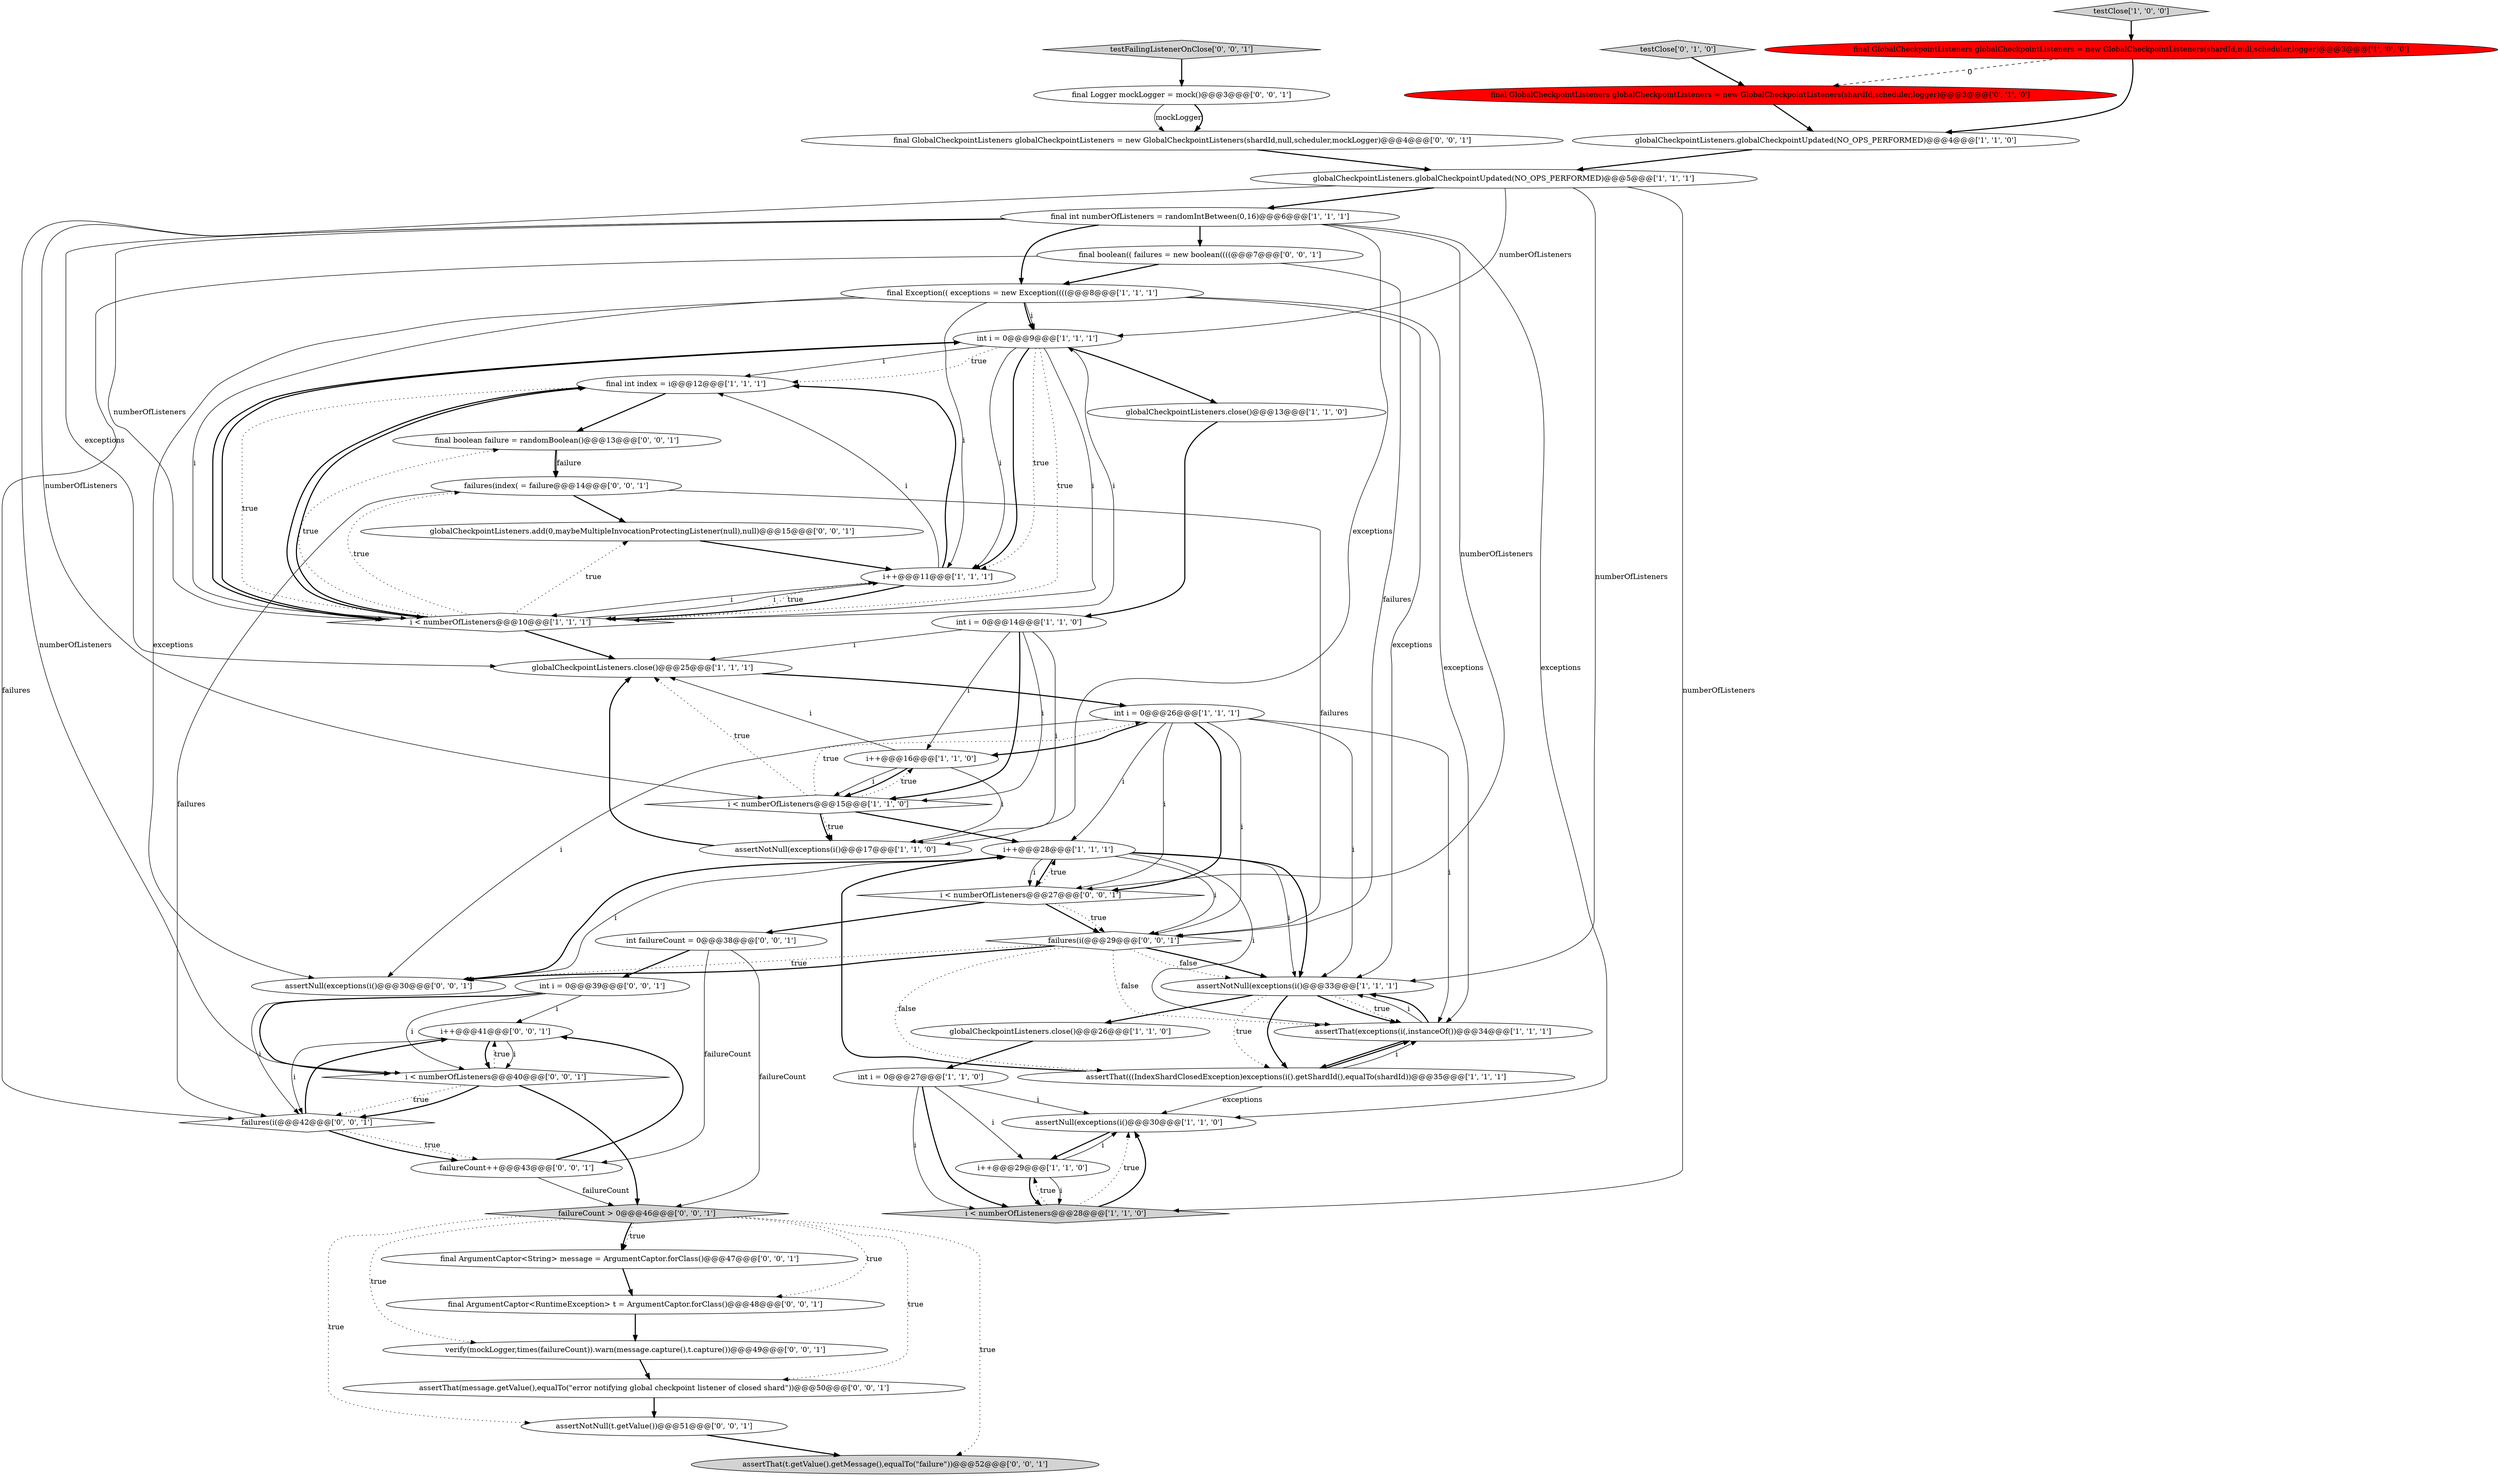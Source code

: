 digraph {
17 [style = filled, label = "int i = 0@@@9@@@['1', '1', '1']", fillcolor = white, shape = ellipse image = "AAA0AAABBB1BBB"];
25 [style = filled, label = "final Exception(( exceptions = new Exception((((@@@8@@@['1', '1', '1']", fillcolor = white, shape = ellipse image = "AAA0AAABBB1BBB"];
40 [style = filled, label = "int i = 0@@@39@@@['0', '0', '1']", fillcolor = white, shape = ellipse image = "AAA0AAABBB3BBB"];
5 [style = filled, label = "i++@@@28@@@['1', '1', '1']", fillcolor = white, shape = ellipse image = "AAA0AAABBB1BBB"];
7 [style = filled, label = "globalCheckpointListeners.globalCheckpointUpdated(NO_OPS_PERFORMED)@@@5@@@['1', '1', '1']", fillcolor = white, shape = ellipse image = "AAA0AAABBB1BBB"];
8 [style = filled, label = "assertNotNull(exceptions(i()@@@33@@@['1', '1', '1']", fillcolor = white, shape = ellipse image = "AAA0AAABBB1BBB"];
35 [style = filled, label = "assertNotNull(t.getValue())@@@51@@@['0', '0', '1']", fillcolor = white, shape = ellipse image = "AAA0AAABBB3BBB"];
20 [style = filled, label = "int i = 0@@@27@@@['1', '1', '0']", fillcolor = white, shape = ellipse image = "AAA0AAABBB1BBB"];
26 [style = filled, label = "final GlobalCheckpointListeners globalCheckpointListeners = new GlobalCheckpointListeners(shardId,scheduler,logger)@@@3@@@['0', '1', '0']", fillcolor = red, shape = ellipse image = "AAA1AAABBB2BBB"];
36 [style = filled, label = "assertNull(exceptions(i()@@@30@@@['0', '0', '1']", fillcolor = white, shape = ellipse image = "AAA0AAABBB3BBB"];
44 [style = filled, label = "failures(index( = failure@@@14@@@['0', '0', '1']", fillcolor = white, shape = ellipse image = "AAA0AAABBB3BBB"];
21 [style = filled, label = "int i = 0@@@26@@@['1', '1', '1']", fillcolor = white, shape = ellipse image = "AAA0AAABBB1BBB"];
39 [style = filled, label = "globalCheckpointListeners.add(0,maybeMultipleInvocationProtectingListener(null),null)@@@15@@@['0', '0', '1']", fillcolor = white, shape = ellipse image = "AAA0AAABBB3BBB"];
1 [style = filled, label = "i++@@@16@@@['1', '1', '0']", fillcolor = white, shape = ellipse image = "AAA0AAABBB1BBB"];
42 [style = filled, label = "failureCount++@@@43@@@['0', '0', '1']", fillcolor = white, shape = ellipse image = "AAA0AAABBB3BBB"];
34 [style = filled, label = "final ArgumentCaptor<String> message = ArgumentCaptor.forClass()@@@47@@@['0', '0', '1']", fillcolor = white, shape = ellipse image = "AAA0AAABBB3BBB"];
33 [style = filled, label = "testFailingListenerOnClose['0', '0', '1']", fillcolor = lightgray, shape = diamond image = "AAA0AAABBB3BBB"];
27 [style = filled, label = "testClose['0', '1', '0']", fillcolor = lightgray, shape = diamond image = "AAA0AAABBB2BBB"];
28 [style = filled, label = "assertThat(t.getValue().getMessage(),equalTo(\"failure\"))@@@52@@@['0', '0', '1']", fillcolor = lightgray, shape = ellipse image = "AAA0AAABBB3BBB"];
45 [style = filled, label = "i++@@@41@@@['0', '0', '1']", fillcolor = white, shape = ellipse image = "AAA0AAABBB3BBB"];
3 [style = filled, label = "final int index = i@@@12@@@['1', '1', '1']", fillcolor = white, shape = ellipse image = "AAA0AAABBB1BBB"];
46 [style = filled, label = "failures(i(@@@42@@@['0', '0', '1']", fillcolor = white, shape = diamond image = "AAA0AAABBB3BBB"];
47 [style = filled, label = "final GlobalCheckpointListeners globalCheckpointListeners = new GlobalCheckpointListeners(shardId,null,scheduler,mockLogger)@@@4@@@['0', '0', '1']", fillcolor = white, shape = ellipse image = "AAA0AAABBB3BBB"];
2 [style = filled, label = "globalCheckpointListeners.close()@@@26@@@['1', '1', '0']", fillcolor = white, shape = ellipse image = "AAA0AAABBB1BBB"];
6 [style = filled, label = "assertNull(exceptions(i()@@@30@@@['1', '1', '0']", fillcolor = white, shape = ellipse image = "AAA0AAABBB1BBB"];
43 [style = filled, label = "i < numberOfListeners@@@40@@@['0', '0', '1']", fillcolor = white, shape = diamond image = "AAA0AAABBB3BBB"];
10 [style = filled, label = "i < numberOfListeners@@@28@@@['1', '1', '0']", fillcolor = lightgray, shape = diamond image = "AAA0AAABBB1BBB"];
9 [style = filled, label = "globalCheckpointListeners.close()@@@25@@@['1', '1', '1']", fillcolor = white, shape = ellipse image = "AAA0AAABBB1BBB"];
30 [style = filled, label = "final boolean failure = randomBoolean()@@@13@@@['0', '0', '1']", fillcolor = white, shape = ellipse image = "AAA0AAABBB3BBB"];
4 [style = filled, label = "globalCheckpointListeners.globalCheckpointUpdated(NO_OPS_PERFORMED)@@@4@@@['1', '1', '0']", fillcolor = white, shape = ellipse image = "AAA0AAABBB1BBB"];
16 [style = filled, label = "testClose['1', '0', '0']", fillcolor = lightgray, shape = diamond image = "AAA0AAABBB1BBB"];
22 [style = filled, label = "i++@@@29@@@['1', '1', '0']", fillcolor = white, shape = ellipse image = "AAA0AAABBB1BBB"];
11 [style = filled, label = "globalCheckpointListeners.close()@@@13@@@['1', '1', '0']", fillcolor = white, shape = ellipse image = "AAA0AAABBB1BBB"];
15 [style = filled, label = "i < numberOfListeners@@@15@@@['1', '1', '0']", fillcolor = white, shape = diamond image = "AAA0AAABBB1BBB"];
49 [style = filled, label = "assertThat(message.getValue(),equalTo(\"error notifying global checkpoint listener of closed shard\"))@@@50@@@['0', '0', '1']", fillcolor = white, shape = ellipse image = "AAA0AAABBB3BBB"];
0 [style = filled, label = "assertNotNull(exceptions(i()@@@17@@@['1', '1', '0']", fillcolor = white, shape = ellipse image = "AAA0AAABBB1BBB"];
23 [style = filled, label = "int i = 0@@@14@@@['1', '1', '0']", fillcolor = white, shape = ellipse image = "AAA0AAABBB1BBB"];
19 [style = filled, label = "final int numberOfListeners = randomIntBetween(0,16)@@@6@@@['1', '1', '1']", fillcolor = white, shape = ellipse image = "AAA0AAABBB1BBB"];
50 [style = filled, label = "final Logger mockLogger = mock()@@@3@@@['0', '0', '1']", fillcolor = white, shape = ellipse image = "AAA0AAABBB3BBB"];
31 [style = filled, label = "final boolean(( failures = new boolean((((@@@7@@@['0', '0', '1']", fillcolor = white, shape = ellipse image = "AAA0AAABBB3BBB"];
12 [style = filled, label = "i++@@@11@@@['1', '1', '1']", fillcolor = white, shape = ellipse image = "AAA0AAABBB1BBB"];
29 [style = filled, label = "final ArgumentCaptor<RuntimeException> t = ArgumentCaptor.forClass()@@@48@@@['0', '0', '1']", fillcolor = white, shape = ellipse image = "AAA0AAABBB3BBB"];
24 [style = filled, label = "assertThat(exceptions(i(,instanceOf())@@@34@@@['1', '1', '1']", fillcolor = white, shape = ellipse image = "AAA0AAABBB1BBB"];
48 [style = filled, label = "verify(mockLogger,times(failureCount)).warn(message.capture(),t.capture())@@@49@@@['0', '0', '1']", fillcolor = white, shape = ellipse image = "AAA0AAABBB3BBB"];
18 [style = filled, label = "i < numberOfListeners@@@10@@@['1', '1', '1']", fillcolor = white, shape = diamond image = "AAA0AAABBB1BBB"];
37 [style = filled, label = "failureCount > 0@@@46@@@['0', '0', '1']", fillcolor = lightgray, shape = diamond image = "AAA0AAABBB3BBB"];
14 [style = filled, label = "final GlobalCheckpointListeners globalCheckpointListeners = new GlobalCheckpointListeners(shardId,null,scheduler,logger)@@@3@@@['1', '0', '0']", fillcolor = red, shape = ellipse image = "AAA1AAABBB1BBB"];
32 [style = filled, label = "failures(i(@@@29@@@['0', '0', '1']", fillcolor = white, shape = diamond image = "AAA0AAABBB3BBB"];
38 [style = filled, label = "int failureCount = 0@@@38@@@['0', '0', '1']", fillcolor = white, shape = ellipse image = "AAA0AAABBB3BBB"];
41 [style = filled, label = "i < numberOfListeners@@@27@@@['0', '0', '1']", fillcolor = white, shape = diamond image = "AAA0AAABBB3BBB"];
13 [style = filled, label = "assertThat(((IndexShardClosedException)exceptions(i().getShardId(),equalTo(shardId))@@@35@@@['1', '1', '1']", fillcolor = white, shape = ellipse image = "AAA0AAABBB1BBB"];
18->3 [style = bold, label=""];
7->15 [style = solid, label="numberOfListeners"];
18->30 [style = dotted, label="true"];
31->46 [style = solid, label="failures"];
6->22 [style = bold, label=""];
47->7 [style = bold, label=""];
42->45 [style = bold, label=""];
23->1 [style = solid, label="i"];
20->10 [style = solid, label="i"];
21->41 [style = solid, label="i"];
45->43 [style = solid, label="i"];
38->42 [style = solid, label="failureCount"];
15->21 [style = dotted, label="true"];
15->9 [style = dotted, label="true"];
14->26 [style = dashed, label="0"];
3->18 [style = bold, label=""];
23->9 [style = solid, label="i"];
18->39 [style = dotted, label="true"];
45->43 [style = bold, label=""];
15->0 [style = bold, label=""];
21->1 [style = bold, label=""];
18->3 [style = dotted, label="true"];
12->18 [style = bold, label=""];
9->21 [style = bold, label=""];
43->46 [style = dotted, label="true"];
16->14 [style = bold, label=""];
5->36 [style = solid, label="i"];
12->18 [style = solid, label="i"];
19->41 [style = solid, label="numberOfListeners"];
3->30 [style = bold, label=""];
32->24 [style = dotted, label="false"];
46->42 [style = bold, label=""];
25->24 [style = solid, label="exceptions"];
37->48 [style = dotted, label="true"];
10->6 [style = dotted, label="true"];
2->20 [style = bold, label=""];
41->32 [style = bold, label=""];
48->49 [style = bold, label=""];
30->44 [style = solid, label="failure"];
18->17 [style = solid, label="i"];
21->41 [style = bold, label=""];
24->8 [style = solid, label="i"];
37->49 [style = dotted, label="true"];
25->18 [style = solid, label="i"];
32->36 [style = dotted, label="true"];
26->4 [style = bold, label=""];
33->50 [style = bold, label=""];
17->3 [style = dotted, label="true"];
43->46 [style = bold, label=""];
19->25 [style = bold, label=""];
7->17 [style = solid, label="numberOfListeners"];
50->47 [style = solid, label="mockLogger"];
41->5 [style = dotted, label="true"];
35->28 [style = bold, label=""];
23->15 [style = solid, label="i"];
25->8 [style = solid, label="exceptions"];
7->8 [style = solid, label="numberOfListeners"];
21->5 [style = solid, label="i"];
40->45 [style = solid, label="i"];
18->9 [style = bold, label=""];
39->12 [style = bold, label=""];
13->5 [style = bold, label=""];
32->36 [style = bold, label=""];
5->24 [style = solid, label="i"];
41->38 [style = bold, label=""];
19->18 [style = solid, label="numberOfListeners"];
24->8 [style = bold, label=""];
19->43 [style = solid, label="numberOfListeners"];
30->44 [style = bold, label=""];
24->13 [style = bold, label=""];
27->26 [style = bold, label=""];
14->4 [style = bold, label=""];
8->24 [style = bold, label=""];
5->8 [style = solid, label="i"];
21->32 [style = solid, label="i"];
34->29 [style = bold, label=""];
31->32 [style = solid, label="failures"];
5->41 [style = solid, label="i"];
31->25 [style = bold, label=""];
13->24 [style = bold, label=""];
38->37 [style = solid, label="failureCount"];
18->44 [style = dotted, label="true"];
17->18 [style = dotted, label="true"];
49->35 [style = bold, label=""];
19->0 [style = solid, label="exceptions"];
1->9 [style = solid, label="i"];
40->46 [style = solid, label="i"];
22->6 [style = solid, label="i"];
23->15 [style = bold, label=""];
17->3 [style = solid, label="i"];
15->0 [style = dotted, label="true"];
32->13 [style = dotted, label="false"];
25->17 [style = bold, label=""];
10->6 [style = bold, label=""];
4->7 [style = bold, label=""];
1->15 [style = solid, label="i"];
8->24 [style = dotted, label="true"];
17->12 [style = solid, label="i"];
37->35 [style = dotted, label="true"];
17->12 [style = bold, label=""];
32->8 [style = bold, label=""];
8->2 [style = bold, label=""];
17->12 [style = dotted, label="true"];
22->10 [style = bold, label=""];
22->10 [style = solid, label="i"];
13->24 [style = solid, label="i"];
41->32 [style = dotted, label="true"];
32->8 [style = dotted, label="false"];
36->5 [style = bold, label=""];
12->3 [style = bold, label=""];
8->13 [style = dotted, label="true"];
37->34 [style = dotted, label="true"];
40->43 [style = bold, label=""];
44->46 [style = solid, label="failures"];
21->36 [style = solid, label="i"];
38->40 [style = bold, label=""];
7->19 [style = bold, label=""];
42->37 [style = solid, label="failureCount"];
19->6 [style = solid, label="exceptions"];
8->13 [style = bold, label=""];
20->6 [style = solid, label="i"];
5->8 [style = bold, label=""];
18->12 [style = solid, label="i"];
0->9 [style = bold, label=""];
40->43 [style = solid, label="i"];
19->31 [style = bold, label=""];
23->0 [style = solid, label="i"];
1->15 [style = bold, label=""];
20->22 [style = solid, label="i"];
18->17 [style = bold, label=""];
21->24 [style = solid, label="i"];
37->29 [style = dotted, label="true"];
43->37 [style = bold, label=""];
44->39 [style = bold, label=""];
5->32 [style = solid, label="i"];
19->9 [style = solid, label="exceptions"];
15->5 [style = bold, label=""];
25->36 [style = solid, label="exceptions"];
17->18 [style = solid, label="i"];
45->46 [style = solid, label="i"];
20->10 [style = bold, label=""];
25->12 [style = solid, label="i"];
1->0 [style = solid, label="i"];
18->12 [style = dotted, label="true"];
5->41 [style = bold, label=""];
43->45 [style = dotted, label="true"];
50->47 [style = bold, label=""];
15->1 [style = dotted, label="true"];
37->34 [style = bold, label=""];
10->22 [style = dotted, label="true"];
46->45 [style = bold, label=""];
7->10 [style = solid, label="numberOfListeners"];
25->17 [style = solid, label="i"];
46->42 [style = dotted, label="true"];
37->28 [style = dotted, label="true"];
44->32 [style = solid, label="failures"];
29->48 [style = bold, label=""];
13->6 [style = solid, label="exceptions"];
12->3 [style = solid, label="i"];
21->8 [style = solid, label="i"];
11->23 [style = bold, label=""];
17->18 [style = bold, label=""];
17->11 [style = bold, label=""];
}
